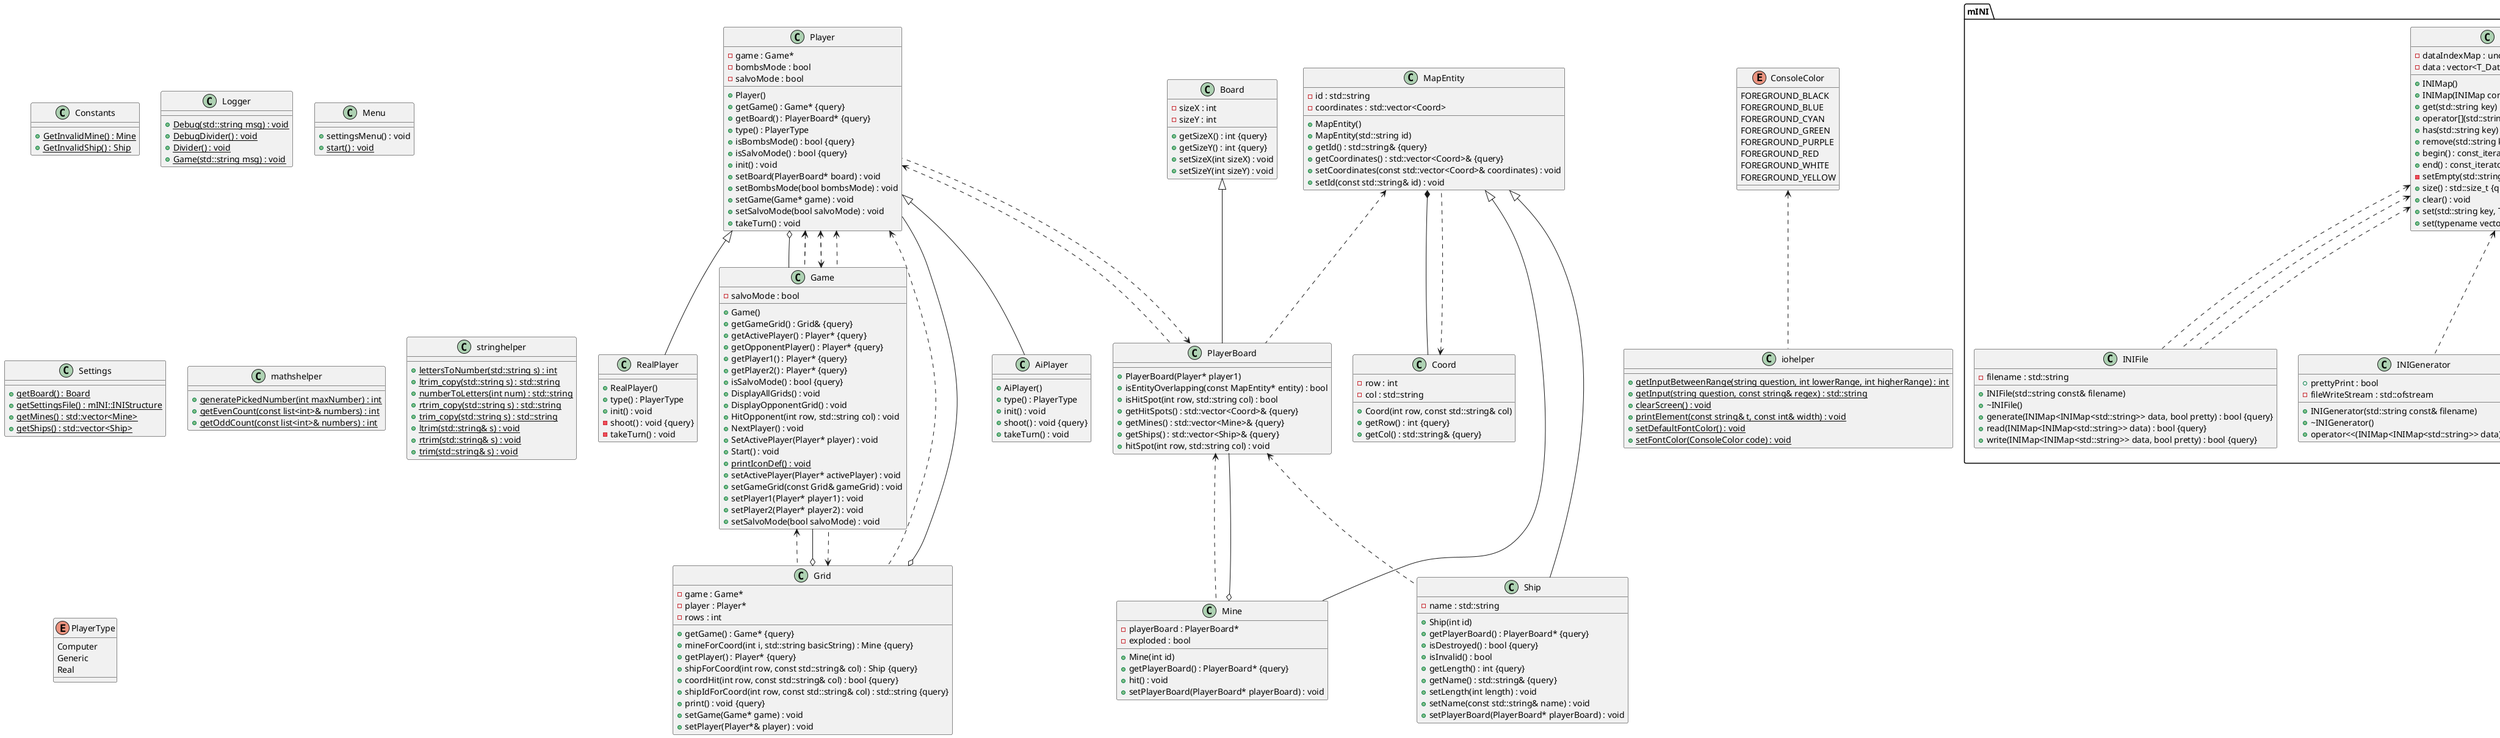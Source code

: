 @startuml





/' Objects '/

class AiPlayer {
	+AiPlayer()
	+type() : PlayerType
	+init() : void
	+shoot() : void {query}
	+takeTurn() : void
}


class Board {
	+getSizeX() : int {query}
	+getSizeY() : int {query}
	-sizeX : int
	-sizeY : int
	+setSizeX(int sizeX) : void
	+setSizeY(int sizeY) : void
}


class Constants {
	+{static} GetInvalidMine() : Mine
	+{static} GetInvalidShip() : Ship
}


class Coord {
	+Coord(int row, const std::string& col)
	+getRow() : int {query}
	-row : int
	-col : std::string
	+getCol() : std::string& {query}
}


class Game {
	+Game()
	+getGameGrid() : Grid& {query}
	+getActivePlayer() : Player* {query}
	+getOpponentPlayer() : Player* {query}
	+getPlayer1() : Player* {query}
	+getPlayer2() : Player* {query}
	+isSalvoMode() : bool {query}
	-salvoMode : bool
	+DisplayAllGrids() : void
	+DisplayOpponentGrid() : void
	+HitOpponent(int row, std::string col) : void
	+NextPlayer() : void
	+SetActivePlayer(Player* player) : void
	+Start() : void
	+{static} printIconDef() : void
	+setActivePlayer(Player* activePlayer) : void
	+setGameGrid(const Grid& gameGrid) : void
	+setPlayer1(Player* player1) : void
	+setPlayer2(Player* player2) : void
	+setSalvoMode(bool salvoMode) : void
}


class Grid {
	-game : Game*
	+getGame() : Game* {query}
	+mineForCoord(int i, std::string basicString) : Mine {query}
	+getPlayer() : Player* {query}
	-player : Player*
	+shipForCoord(int row, const std::string& col) : Ship {query}
	+coordHit(int row, const std::string& col) : bool {query}
	-rows : int
	+shipIdForCoord(int row, const std::string& col) : std::string {query}
	+print() : void {query}
	+setGame(Game* game) : void
	+setPlayer(Player*& player) : void
}


class Logger {
	+{static} Debug(std::string msg) : void
	+{static} DebugDivider() : void
	+{static} Divider() : void
	+{static} Game(std::string msg) : void
}


class MapEntity {
	+MapEntity()
	+MapEntity(std::string id)
	-id : std::string
	+getId() : std::string& {query}
	-coordinates : std::vector<Coord>
	+getCoordinates() : std::vector<Coord>& {query}
	+setCoordinates(const std::vector<Coord>& coordinates) : void
	+setId(const std::string& id) : void
}


class Menu {
	+settingsMenu() : void
	+{static} start() : void
}


class Mine {
	+Mine(int id)
	+getPlayerBoard() : PlayerBoard* {query}
	-playerBoard : PlayerBoard*
	-exploded : bool
	+hit() : void
	+setPlayerBoard(PlayerBoard* playerBoard) : void
}


class PlayerBoard {
	+PlayerBoard(Player* player1)
	+isEntityOverlapping(const MapEntity* entity) : bool
	+isHitSpot(int row, std::string col) : bool
	+getHitSpots() : std::vector<Coord>& {query}
	+getMines() : std::vector<Mine>& {query}
	+getShips() : std::vector<Ship>& {query}
	+hitSpot(int row, std::string col) : void
}


class RealPlayer {
	+RealPlayer()
	+type() : PlayerType
	+init() : void
	-shoot() : void {query}
	-takeTurn() : void
}


class Settings {
	+{static} getBoard() : Board
	+{static} getSettingsFile() : mINI::INIStructure
	+{static} getMines() : std::vector<Mine>
	+{static} getShips() : std::vector<Ship>
}


class Ship {
	+Ship(int id)
	+getPlayerBoard() : PlayerBoard* {query}
	+isDestroyed() : bool {query}
	+isInvalid() : bool
	+getLength() : int {query}
	-name : std::string
	+getName() : std::string& {query}
	+setLength(int length) : void
	+setName(const std::string& name) : void
	+setPlayerBoard(PlayerBoard* playerBoard) : void
}


class iohelper {
	+{static} getInputBetweenRange(string question, int lowerRange, int higherRange) : int
	+{static} getInput(string question, const string& regex) : std::string
	+{static} clearScreen() : void
	+{static} printElement(const string& t, const int& width) : void
	+{static} setDefaultFontColor() : void
	+{static} setFontColor(ConsoleColor code) : void
}


class mathshelper {
	+{static} generatePickedNumber(int maxNumber) : int
	+{static} getEvenCount(const list<int>& numbers) : int
	+{static} getOddCount(const list<int>& numbers) : int
}


class stringhelper {
	+{static} lettersToNumber(std::string s) : int
	+{static} ltrim_copy(std::string s) : std::string
	+{static} numberToLetters(int num) : std::string
	+{static} rtrim_copy(std::string s) : std::string
	+{static} trim_copy(std::string s) : std::string
	+{static} ltrim(std::string& s) : void
	+{static} rtrim(std::string& s) : void
	+{static} trim(std::string& s) : void
}


enum ConsoleColor {
	FOREGROUND_BLACK
	FOREGROUND_BLUE
	FOREGROUND_CYAN
	FOREGROUND_GREEN
	FOREGROUND_PURPLE
	FOREGROUND_RED
	FOREGROUND_WHITE
	FOREGROUND_YELLOW
}


enum PlayerType {
	Computer
	Generic
	Real
}


class Player {
	+Player()
	-game : Game*
	+getGame() : Game* {query}
	+getBoard() : PlayerBoard* {query}
	+type() : PlayerType
	-bombsMode : bool
	+isBombsMode() : bool {query}
	+isSalvoMode() : bool {query}
	-salvoMode : bool
	+init() : void
	+setBoard(PlayerBoard* board) : void
	+setBombsMode(bool bombsMode) : void
	+setGame(Game* game) : void
	+setSalvoMode(bool salvoMode) : void
	+takeTurn() : void
}


namespace mINI {
	class INIFile {
		+INIFile(std::string const& filename)
		+~INIFile()
		+generate(INIMap<INIMap<std::string>> data, bool pretty) : bool {query}
		+read(INIMap<INIMap<std::string>> data) : bool {query}
		+write(INIMap<INIMap<std::string>> data, bool pretty) : bool {query}
		-filename : std::string
	}

	class INIGenerator {
		+INIGenerator(std::string const& filename)
		+~INIGenerator()
		+operator<<(INIMap<INIMap<std::string>> data) : bool
		+prettyPrint : bool
		-fileWriteStream : std::ofstream
	}

	class INIMap <template<typename T>> {
		+INIMap()
		+INIMap(INIMap const& other)
		+get(std::string key) : T {query}
		+operator[](std::string key) : T&
		+has(std::string key) : bool {query}
		+remove(std::string key) : bool
		+begin() : const_iterator {query}
		+end() : const_iterator {query}
		-setEmpty(std::string& key) : std::size_t
		+size() : std::size_t {query}
		-dataIndexMap : unordered_map<std::string, std::size_t>
		-data : vector<T_DataItem>
		+clear() : void
		+set(std::string key, T obj) : void
		+set(typename vector<std::pair<std::string, T>> multiArgs) : void
	}

	class INIReader {
		+INIReader(std::string const& filename, bool keepLineData)
		+~INIReader()
		-readFile() : T_LineData
		+getLines() : T_LineDataPtr
		+operator>>(INIMap<INIMap<std::string>> data) : bool
		-lineData : shared_ptr<T_LineData>
		-fileReadStream : std::ifstream
	}

	class INIWriter {
		+INIWriter(std::string const& filename)
		+~INIWriter()
		-getLazyOutput(shared_ptr<T_LineData> lineData, INIMap<INIMap<std::string>> data, INIMap<INIMap<std::string>> original) : T_LineData
		+operator<<(INIMap<INIMap<std::string>> data) : bool
		+prettyPrint : bool
		-filename : std::string
	}

	namespace mINI::INIParser {
		enum PDataType {
			PDATA_COMMENT
			PDATA_KEYVALUE
			PDATA_NONE
			PDATA_SECTION
			PDATA_UNKNOWN
		}
	}
}





/' Inheritance relationships '/

.Board <|-- .PlayerBoard


.MapEntity <|-- .Mine


.MapEntity <|-- .Ship


.Player <|-- .AiPlayer


.Player <|-- .RealPlayer





/' Aggregation relationships '/

.Grid o-- .Game


.Grid o-- .Player


.MapEntity *-- .Coord


.Mine o-- .PlayerBoard


.Player o-- .Game






/' Dependency relationships '/

.ConsoleColor <.. .iohelper


.Coord <.. .MapEntity


.Game <.. .Grid


.Game <.. .Player


.Grid <.. .Game


mINI.INIMap <.. mINI.INIFile


mINI.INIMap <.. mINI.INIFile


mINI.INIMap <.. mINI.INIFile


mINI.INIMap <.. mINI.INIGenerator


mINI.INIMap <.. mINI.INIMap


mINI.INIMap <.. mINI.INIReader


mINI.INIMap <.. mINI.INIWriter


mINI.INIMap <.. mINI.INIWriter


mINI.INIMap <.. mINI.INIWriter


.MapEntity <.. .PlayerBoard


.Player <.. .Game


.Player <.. .Game


.Player <.. .Game


.Player <.. .Game


.Player <.. .Grid


.Player <.. .PlayerBoard


.PlayerBoard <.. .Mine


.PlayerBoard <.. .Player


.PlayerBoard <.. .Ship






/' Nested objects '/



@enduml
